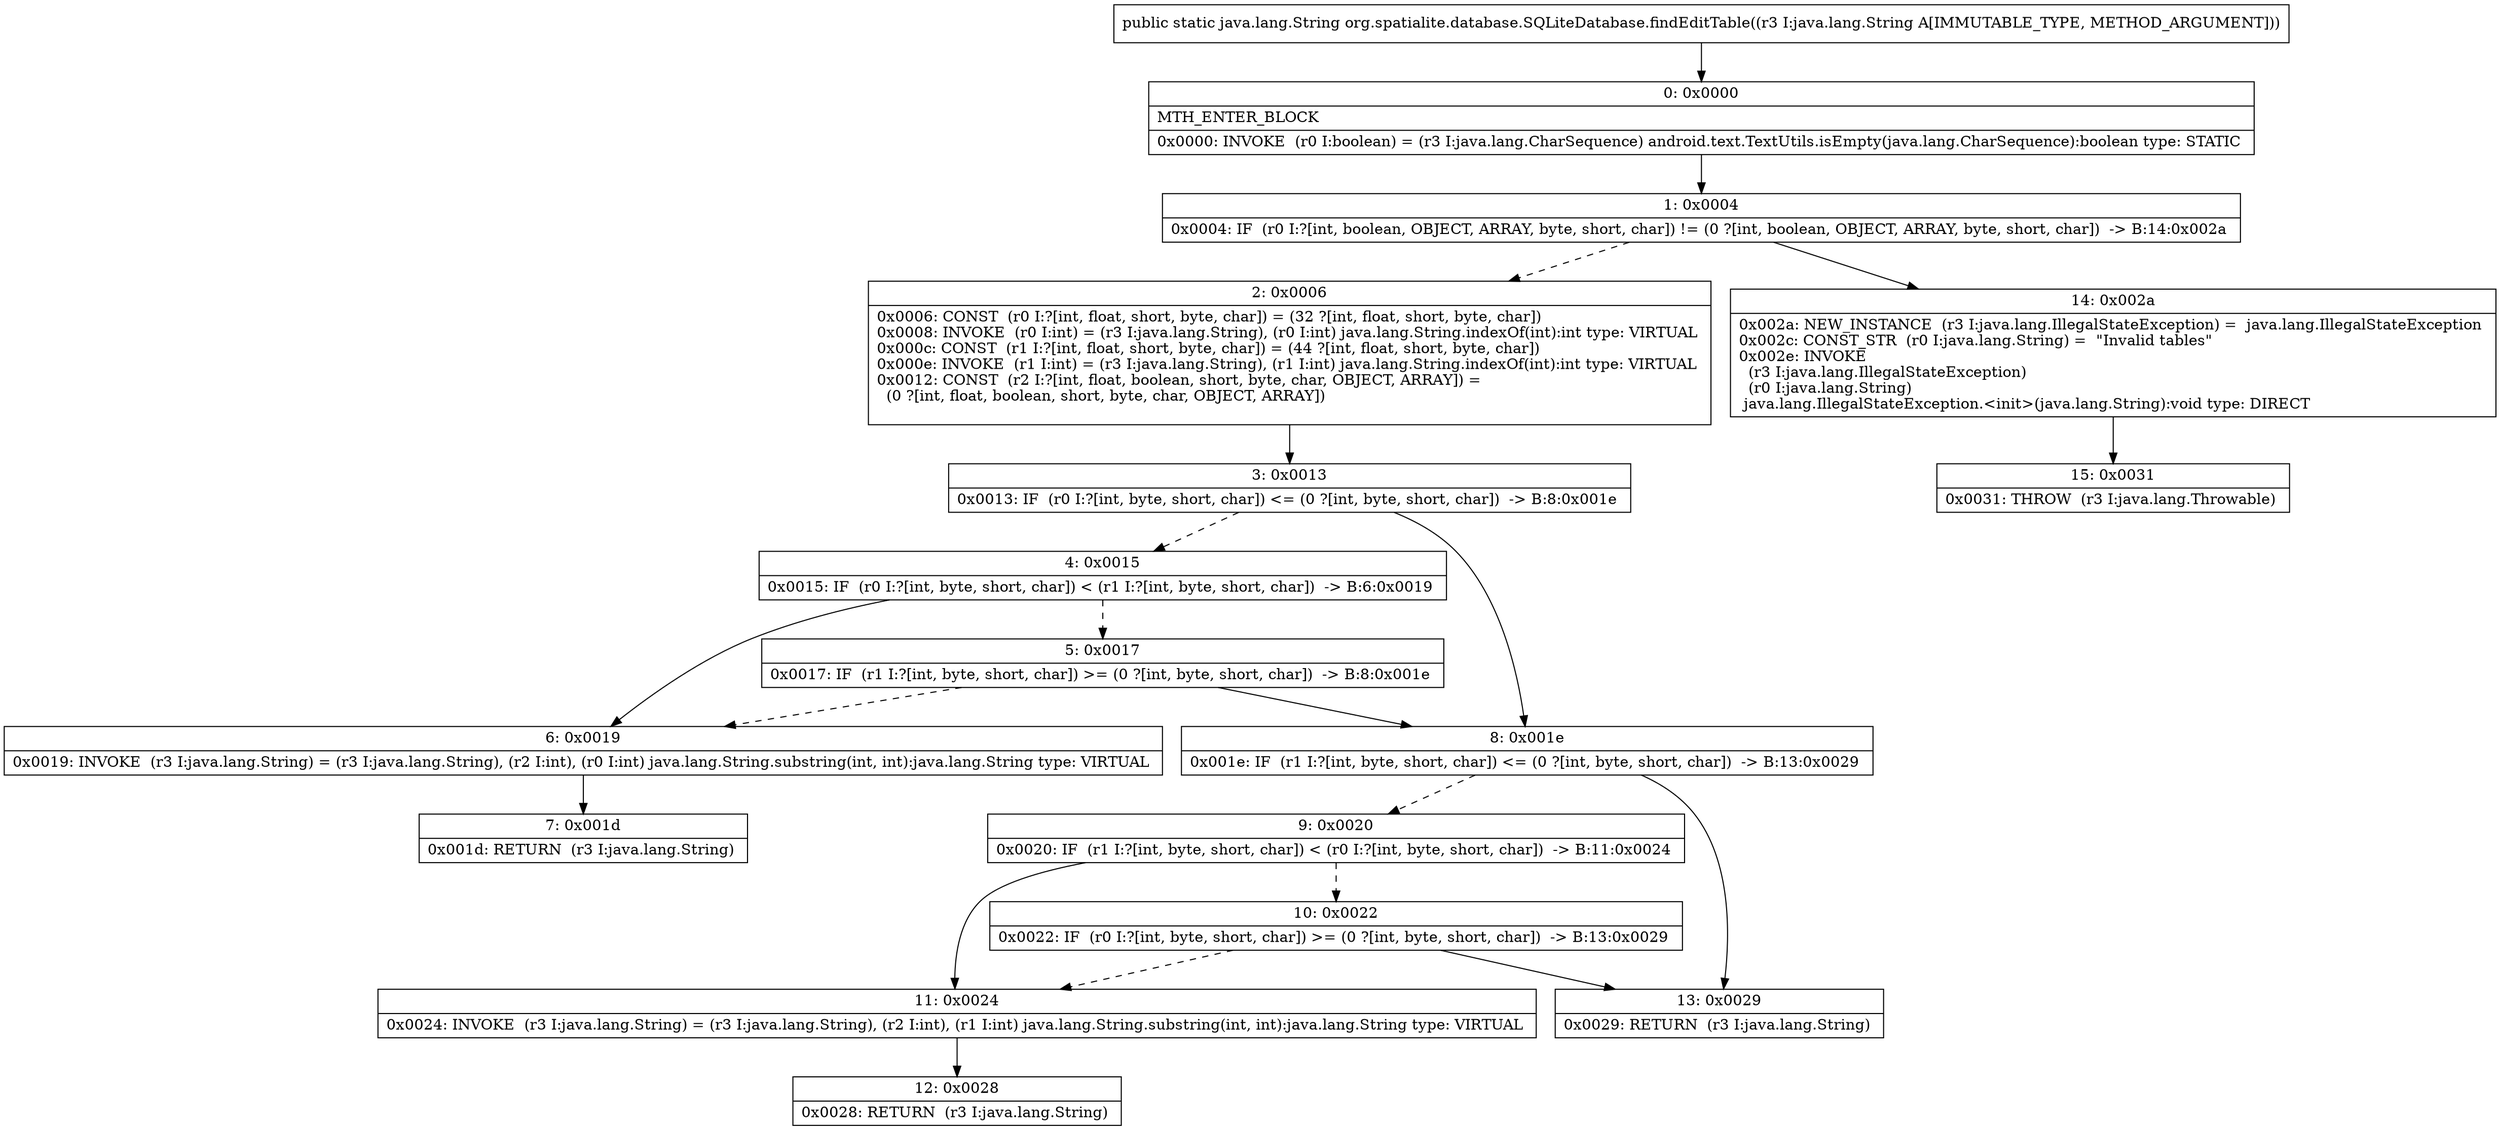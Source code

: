 digraph "CFG fororg.spatialite.database.SQLiteDatabase.findEditTable(Ljava\/lang\/String;)Ljava\/lang\/String;" {
Node_0 [shape=record,label="{0\:\ 0x0000|MTH_ENTER_BLOCK\l|0x0000: INVOKE  (r0 I:boolean) = (r3 I:java.lang.CharSequence) android.text.TextUtils.isEmpty(java.lang.CharSequence):boolean type: STATIC \l}"];
Node_1 [shape=record,label="{1\:\ 0x0004|0x0004: IF  (r0 I:?[int, boolean, OBJECT, ARRAY, byte, short, char]) != (0 ?[int, boolean, OBJECT, ARRAY, byte, short, char])  \-\> B:14:0x002a \l}"];
Node_2 [shape=record,label="{2\:\ 0x0006|0x0006: CONST  (r0 I:?[int, float, short, byte, char]) = (32 ?[int, float, short, byte, char]) \l0x0008: INVOKE  (r0 I:int) = (r3 I:java.lang.String), (r0 I:int) java.lang.String.indexOf(int):int type: VIRTUAL \l0x000c: CONST  (r1 I:?[int, float, short, byte, char]) = (44 ?[int, float, short, byte, char]) \l0x000e: INVOKE  (r1 I:int) = (r3 I:java.lang.String), (r1 I:int) java.lang.String.indexOf(int):int type: VIRTUAL \l0x0012: CONST  (r2 I:?[int, float, boolean, short, byte, char, OBJECT, ARRAY]) = \l  (0 ?[int, float, boolean, short, byte, char, OBJECT, ARRAY])\l \l}"];
Node_3 [shape=record,label="{3\:\ 0x0013|0x0013: IF  (r0 I:?[int, byte, short, char]) \<= (0 ?[int, byte, short, char])  \-\> B:8:0x001e \l}"];
Node_4 [shape=record,label="{4\:\ 0x0015|0x0015: IF  (r0 I:?[int, byte, short, char]) \< (r1 I:?[int, byte, short, char])  \-\> B:6:0x0019 \l}"];
Node_5 [shape=record,label="{5\:\ 0x0017|0x0017: IF  (r1 I:?[int, byte, short, char]) \>= (0 ?[int, byte, short, char])  \-\> B:8:0x001e \l}"];
Node_6 [shape=record,label="{6\:\ 0x0019|0x0019: INVOKE  (r3 I:java.lang.String) = (r3 I:java.lang.String), (r2 I:int), (r0 I:int) java.lang.String.substring(int, int):java.lang.String type: VIRTUAL \l}"];
Node_7 [shape=record,label="{7\:\ 0x001d|0x001d: RETURN  (r3 I:java.lang.String) \l}"];
Node_8 [shape=record,label="{8\:\ 0x001e|0x001e: IF  (r1 I:?[int, byte, short, char]) \<= (0 ?[int, byte, short, char])  \-\> B:13:0x0029 \l}"];
Node_9 [shape=record,label="{9\:\ 0x0020|0x0020: IF  (r1 I:?[int, byte, short, char]) \< (r0 I:?[int, byte, short, char])  \-\> B:11:0x0024 \l}"];
Node_10 [shape=record,label="{10\:\ 0x0022|0x0022: IF  (r0 I:?[int, byte, short, char]) \>= (0 ?[int, byte, short, char])  \-\> B:13:0x0029 \l}"];
Node_11 [shape=record,label="{11\:\ 0x0024|0x0024: INVOKE  (r3 I:java.lang.String) = (r3 I:java.lang.String), (r2 I:int), (r1 I:int) java.lang.String.substring(int, int):java.lang.String type: VIRTUAL \l}"];
Node_12 [shape=record,label="{12\:\ 0x0028|0x0028: RETURN  (r3 I:java.lang.String) \l}"];
Node_13 [shape=record,label="{13\:\ 0x0029|0x0029: RETURN  (r3 I:java.lang.String) \l}"];
Node_14 [shape=record,label="{14\:\ 0x002a|0x002a: NEW_INSTANCE  (r3 I:java.lang.IllegalStateException) =  java.lang.IllegalStateException \l0x002c: CONST_STR  (r0 I:java.lang.String) =  \"Invalid tables\" \l0x002e: INVOKE  \l  (r3 I:java.lang.IllegalStateException)\l  (r0 I:java.lang.String)\l java.lang.IllegalStateException.\<init\>(java.lang.String):void type: DIRECT \l}"];
Node_15 [shape=record,label="{15\:\ 0x0031|0x0031: THROW  (r3 I:java.lang.Throwable) \l}"];
MethodNode[shape=record,label="{public static java.lang.String org.spatialite.database.SQLiteDatabase.findEditTable((r3 I:java.lang.String A[IMMUTABLE_TYPE, METHOD_ARGUMENT])) }"];
MethodNode -> Node_0;
Node_0 -> Node_1;
Node_1 -> Node_2[style=dashed];
Node_1 -> Node_14;
Node_2 -> Node_3;
Node_3 -> Node_4[style=dashed];
Node_3 -> Node_8;
Node_4 -> Node_5[style=dashed];
Node_4 -> Node_6;
Node_5 -> Node_6[style=dashed];
Node_5 -> Node_8;
Node_6 -> Node_7;
Node_8 -> Node_9[style=dashed];
Node_8 -> Node_13;
Node_9 -> Node_10[style=dashed];
Node_9 -> Node_11;
Node_10 -> Node_11[style=dashed];
Node_10 -> Node_13;
Node_11 -> Node_12;
Node_14 -> Node_15;
}

